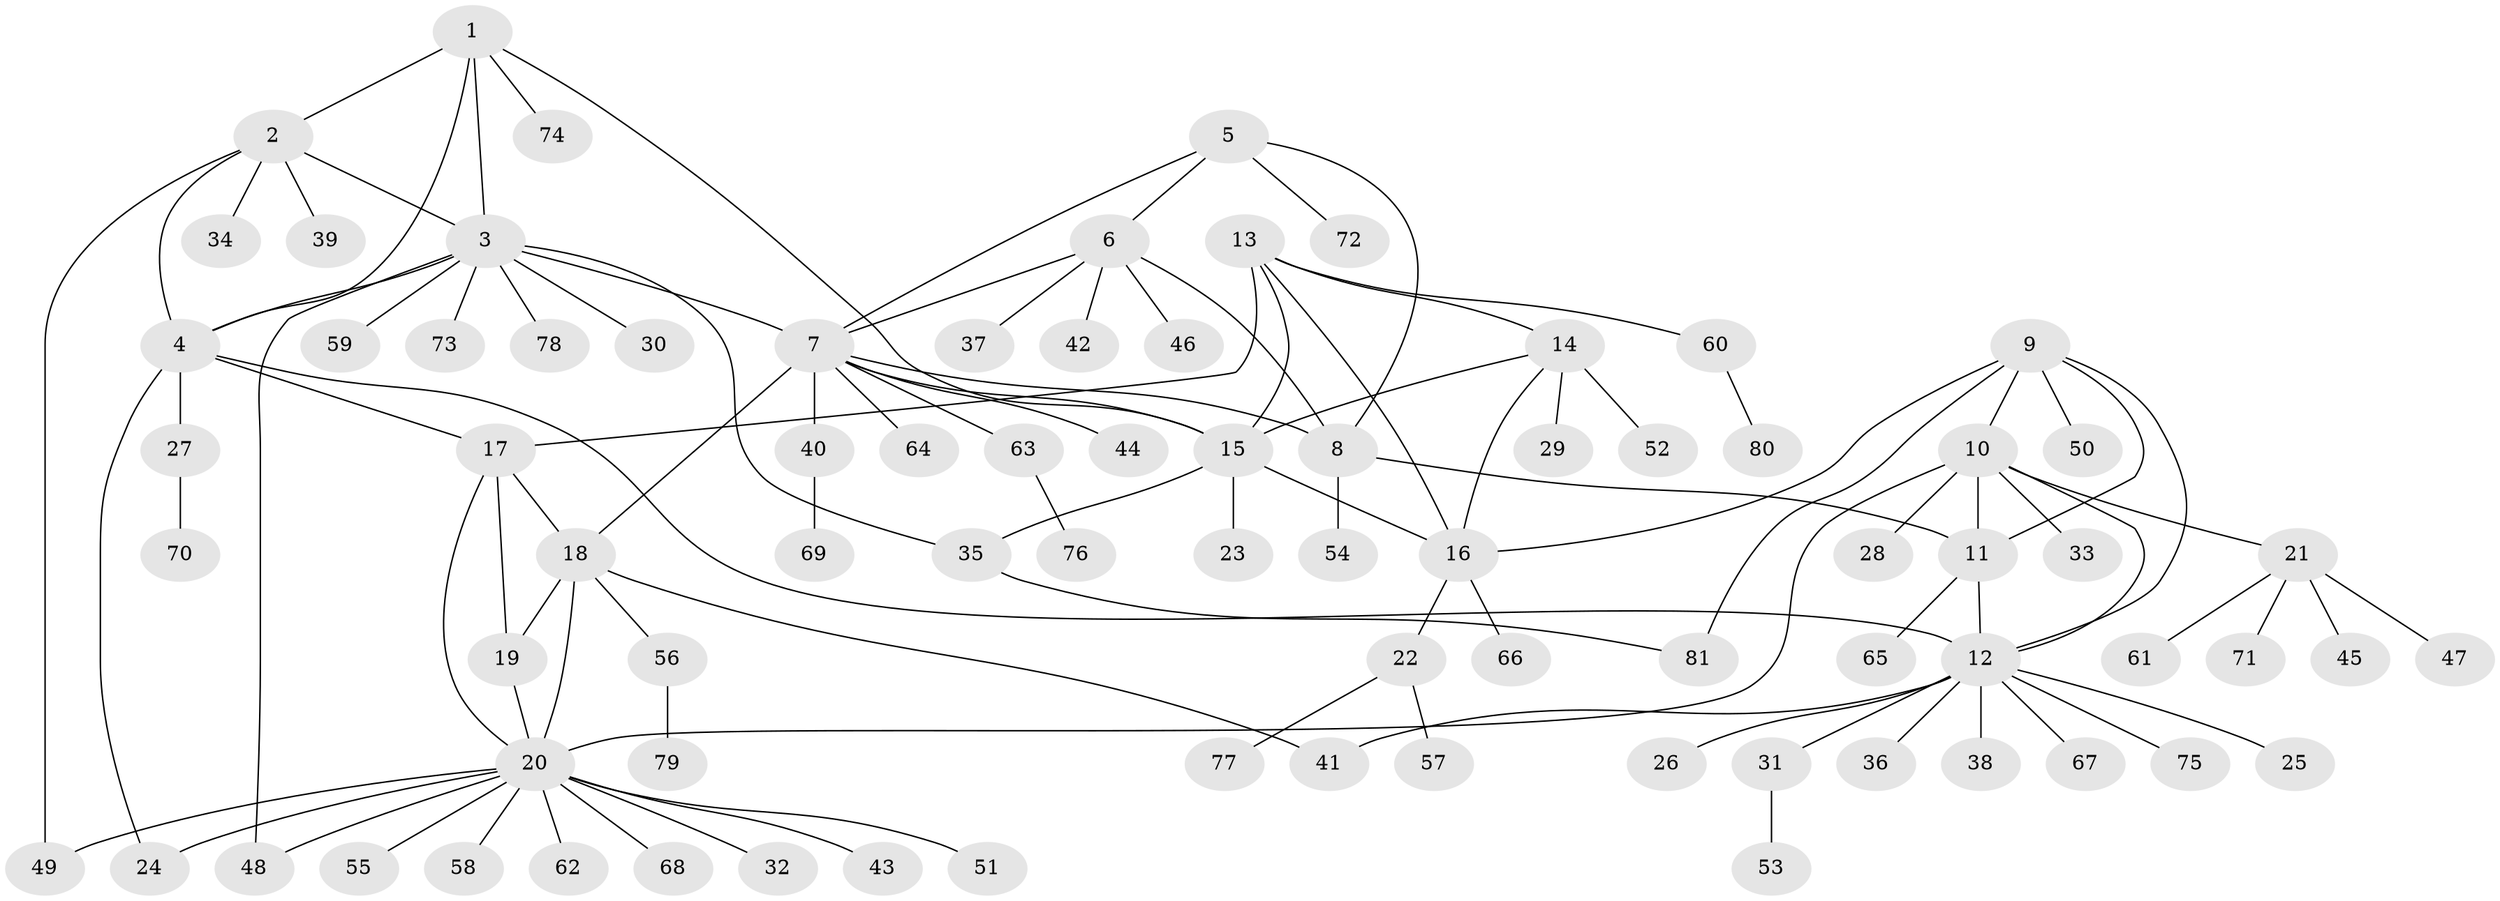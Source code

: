 // Generated by graph-tools (version 1.1) at 2025/26/03/09/25 03:26:47]
// undirected, 81 vertices, 107 edges
graph export_dot {
graph [start="1"]
  node [color=gray90,style=filled];
  1;
  2;
  3;
  4;
  5;
  6;
  7;
  8;
  9;
  10;
  11;
  12;
  13;
  14;
  15;
  16;
  17;
  18;
  19;
  20;
  21;
  22;
  23;
  24;
  25;
  26;
  27;
  28;
  29;
  30;
  31;
  32;
  33;
  34;
  35;
  36;
  37;
  38;
  39;
  40;
  41;
  42;
  43;
  44;
  45;
  46;
  47;
  48;
  49;
  50;
  51;
  52;
  53;
  54;
  55;
  56;
  57;
  58;
  59;
  60;
  61;
  62;
  63;
  64;
  65;
  66;
  67;
  68;
  69;
  70;
  71;
  72;
  73;
  74;
  75;
  76;
  77;
  78;
  79;
  80;
  81;
  1 -- 2;
  1 -- 3;
  1 -- 4;
  1 -- 15;
  1 -- 74;
  2 -- 3;
  2 -- 4;
  2 -- 34;
  2 -- 39;
  2 -- 49;
  3 -- 4;
  3 -- 7;
  3 -- 30;
  3 -- 35;
  3 -- 48;
  3 -- 59;
  3 -- 73;
  3 -- 78;
  4 -- 12;
  4 -- 17;
  4 -- 24;
  4 -- 27;
  5 -- 6;
  5 -- 7;
  5 -- 8;
  5 -- 72;
  6 -- 7;
  6 -- 8;
  6 -- 37;
  6 -- 42;
  6 -- 46;
  7 -- 8;
  7 -- 15;
  7 -- 18;
  7 -- 40;
  7 -- 44;
  7 -- 63;
  7 -- 64;
  8 -- 11;
  8 -- 54;
  9 -- 10;
  9 -- 11;
  9 -- 12;
  9 -- 16;
  9 -- 50;
  9 -- 81;
  10 -- 11;
  10 -- 12;
  10 -- 20;
  10 -- 21;
  10 -- 28;
  10 -- 33;
  11 -- 12;
  11 -- 65;
  12 -- 25;
  12 -- 26;
  12 -- 31;
  12 -- 36;
  12 -- 38;
  12 -- 41;
  12 -- 67;
  12 -- 75;
  13 -- 14;
  13 -- 15;
  13 -- 16;
  13 -- 17;
  13 -- 60;
  14 -- 15;
  14 -- 16;
  14 -- 29;
  14 -- 52;
  15 -- 16;
  15 -- 23;
  15 -- 35;
  16 -- 22;
  16 -- 66;
  17 -- 18;
  17 -- 19;
  17 -- 20;
  18 -- 19;
  18 -- 20;
  18 -- 41;
  18 -- 56;
  19 -- 20;
  20 -- 24;
  20 -- 32;
  20 -- 43;
  20 -- 48;
  20 -- 49;
  20 -- 51;
  20 -- 55;
  20 -- 58;
  20 -- 62;
  20 -- 68;
  21 -- 45;
  21 -- 47;
  21 -- 61;
  21 -- 71;
  22 -- 57;
  22 -- 77;
  27 -- 70;
  31 -- 53;
  35 -- 81;
  40 -- 69;
  56 -- 79;
  60 -- 80;
  63 -- 76;
}
